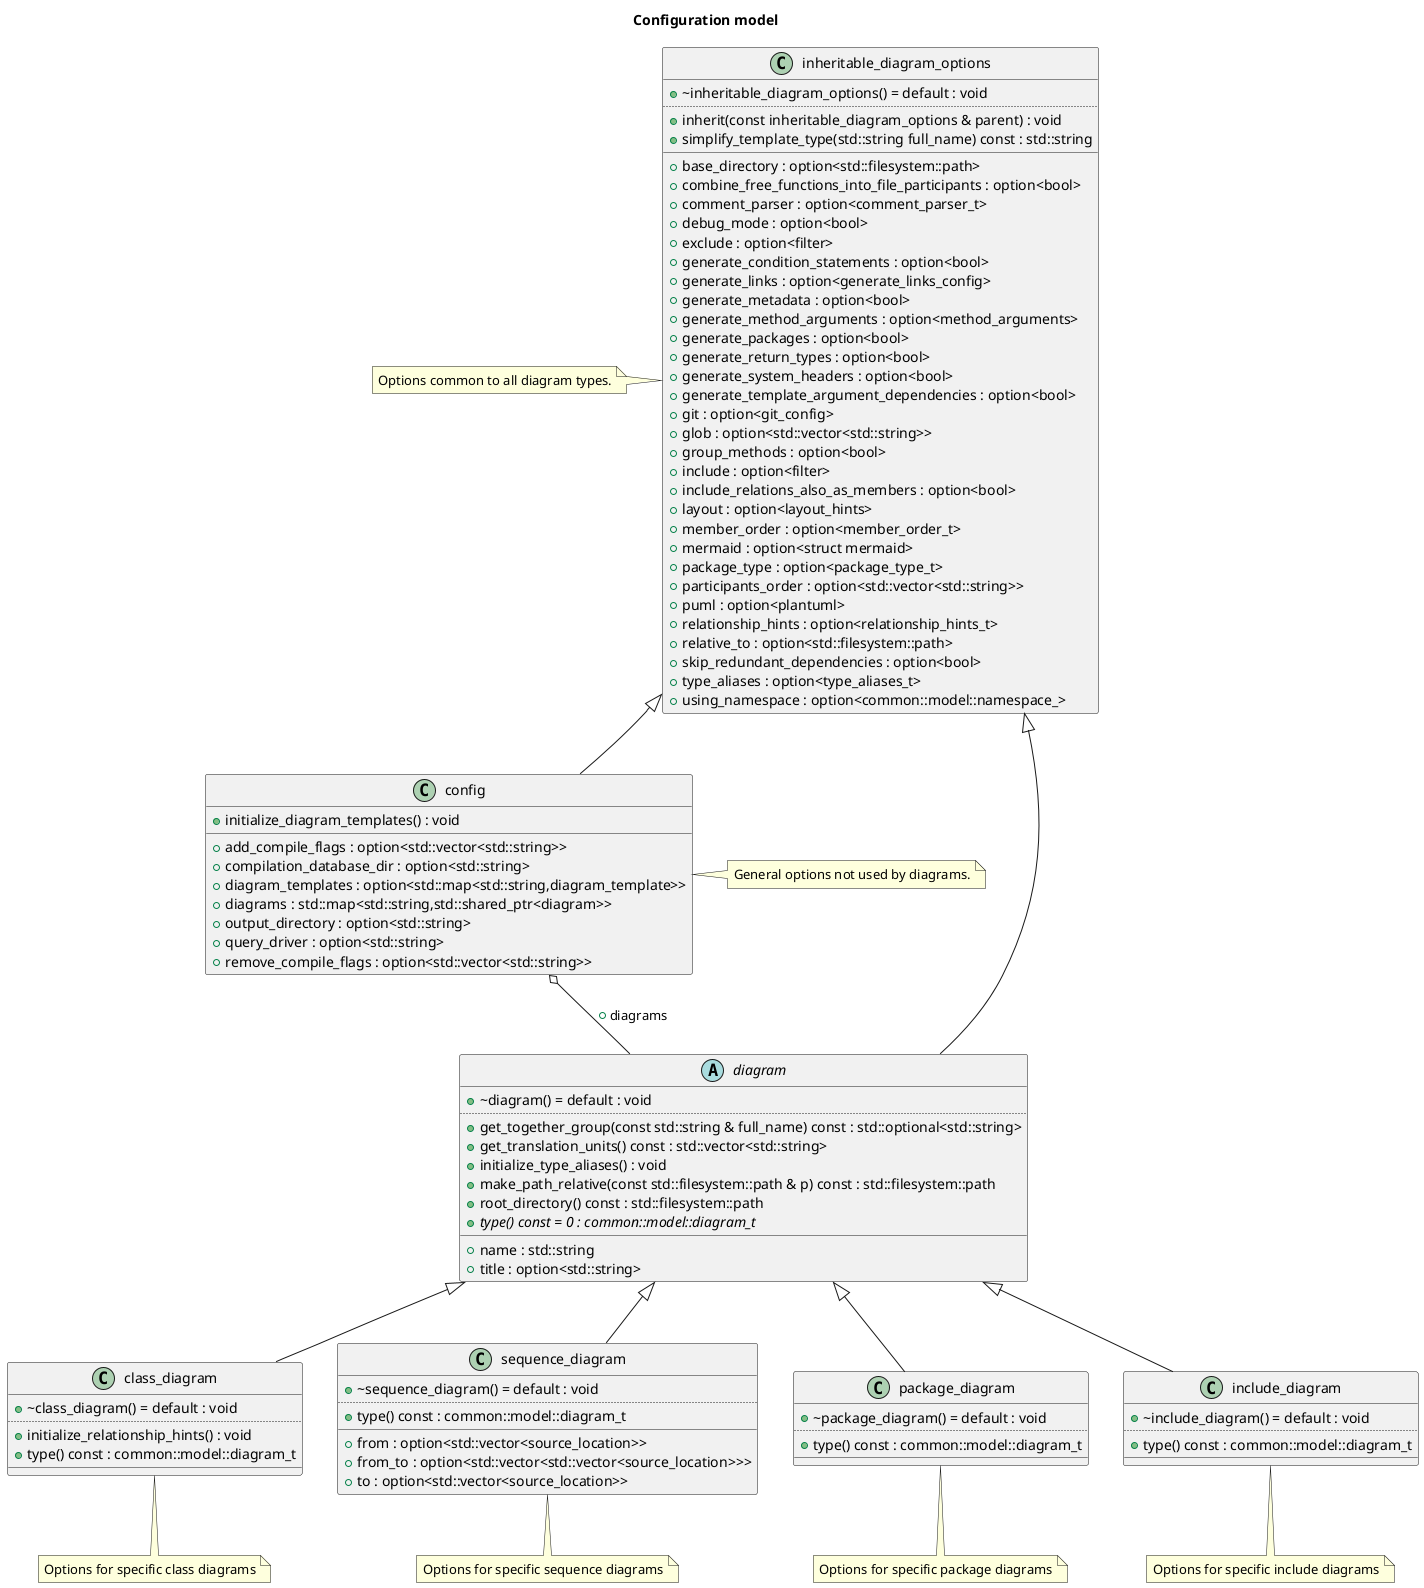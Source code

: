 @startuml
title Configuration model
class "inheritable_diagram_options" as C_0000120779063265662583
class C_0000120779063265662583 [[structclanguml_1_1config_1_1inheritable__diagram__options.html{Represents subset of inheritable configuration options}]] {
+~inheritable_diagram_options() = default : void [[[{~inheritable_diagram_options}]]]
..
+inherit(const inheritable_diagram_options & parent) : void [[[{inherit}]]]
+simplify_template_type(std::string full_name) const : std::string [[[{simplify_template_type}]]]
__
+base_directory : option<std::filesystem::path> [[[{base_directory}]]]
+combine_free_functions_into_file_participants : option<bool> [[[{combine_free_functions_into_file_participants}]]]
+comment_parser : option<comment_parser_t> [[[{comment_parser}]]]
+debug_mode : option<bool> [[[{debug_mode}]]]
+exclude : option<filter> [[[{exclude}]]]
+generate_condition_statements : option<bool> [[[{generate_condition_statements}]]]
+generate_links : option<generate_links_config> [[[{generate_links}]]]
+generate_metadata : option<bool> [[[{generate_metadata}]]]
+generate_method_arguments : option<method_arguments> [[[{generate_method_arguments}]]]
+generate_packages : option<bool> [[[{generate_packages}]]]
+generate_return_types : option<bool> [[[{generate_return_types}]]]
+generate_system_headers : option<bool> [[[{generate_system_headers}]]]
+generate_template_argument_dependencies : option<bool> [[[{generate_template_argument_dependencies}]]]
+git : option<git_config> [[[{git}]]]
+glob : option<std::vector<std::string>> [[[{glob}]]]
+group_methods : option<bool> [[[{group_methods}]]]
+include : option<filter> [[[{include}]]]
+include_relations_also_as_members : option<bool> [[[{include_relations_also_as_members}]]]
+layout : option<layout_hints> [[[{layout}]]]
+member_order : option<member_order_t> [[[{member_order}]]]
+mermaid : option<struct mermaid> [[[{mermaid}]]]
+package_type : option<package_type_t> [[[{package_type}]]]
+participants_order : option<std::vector<std::string>> [[[{participants_order}]]]
+puml : option<plantuml> [[[{puml}]]]
+relationship_hints : option<relationship_hints_t> [[[{relationship_hints}]]]
+relative_to : option<std::filesystem::path> [[[{relative_to}]]]
+skip_redundant_dependencies : option<bool> [[[{skip_redundant_dependencies}]]]
+type_aliases : option<type_aliases_t> [[[{type_aliases}]]]
+using_namespace : option<common::model::namespace_> [[[{using_namespace}]]]
}
abstract "diagram" as C_0000400244097365422548
abstract C_0000400244097365422548 [[structclanguml_1_1config_1_1diagram.html{Common diagram configuration type}]] {
+~diagram() = default : void [[[{~diagram}]]]
..
+get_together_group(const std::string & full_name) const : std::optional<std::string> [[[{get_together_group}]]]
+get_translation_units() const : std::vector<std::string> [[[{Returns list of translation unit paths}]]]
+initialize_type_aliases() : void [[[{Initialize predefined set of C++ type aliases}]]]
+make_path_relative(const std::filesystem::path & p) const : std::filesystem::path [[[{Make path relative to the `relative_to` config option}]]]
+root_directory() const : std::filesystem::path [[[{Returns absolute path of the `relative_to` option}]]]
{abstract} +type() const = 0 : common::model::diagram_t [[[{type}]]]
__
+name : std::string [[[{name}]]]
+title : option<std::string> [[[{title}]]]
}
class "class_diagram" as C_0000315821915147252995
class C_0000315821915147252995 [[structclanguml_1_1config_1_1class__diagram.html{Class diagram configuration}]] {
+~class_diagram() = default : void [[[{~class_diagram}]]]
..
+initialize_relationship_hints() : void [[[{initialize_relationship_hints}]]]
+type() const : common::model::diagram_t [[[{type}]]]
__
}
class "sequence_diagram" as C_0002069553655160139136
class C_0002069553655160139136 [[structclanguml_1_1config_1_1sequence__diagram.html{Sequence diagram configuration}]] {
+~sequence_diagram() = default : void [[[{~sequence_diagram}]]]
..
+type() const : common::model::diagram_t [[[{type}]]]
__
+from : option<std::vector<source_location>> [[[{from}]]]
+from_to : option<std::vector<std::vector<source_location>>> [[[{from_to}]]]
+to : option<std::vector<source_location>> [[[{to}]]]
}
class "package_diagram" as C_0002030177163277970590
class C_0002030177163277970590 [[structclanguml_1_1config_1_1package__diagram.html{Package diagram configuration}]] {
+~package_diagram() = default : void [[[{~package_diagram}]]]
..
+type() const : common::model::diagram_t [[[{type}]]]
__
}
class "include_diagram" as C_0000509333813868966475
class C_0000509333813868966475 [[structclanguml_1_1config_1_1include__diagram.html{Include diagram configuration}]] {
+~include_diagram() = default : void [[[{~include_diagram}]]]
..
+type() const : common::model::diagram_t [[[{type}]]]
__
}
class "config" as C_0000893743909513410599
class C_0000893743909513410599 [[structclanguml_1_1config_1_1config.html{Represents entire configuration file}]] {
+initialize_diagram_templates() : void [[[{initialize_diagram_templates}]]]
__
+add_compile_flags : option<std::vector<std::string>> [[[{add_compile_flags}]]]
+compilation_database_dir : option<std::string> [[[{compilation_database_dir}]]]
+diagram_templates : option<std::map<std::string,diagram_template>> [[[{diagram_templates}]]]
+diagrams : std::map<std::string,std::shared_ptr<diagram>> [[[{diagrams}]]]
+output_directory : option<std::string> [[[{output_directory}]]]
+query_driver : option<std::string> [[[{query_driver}]]]
+remove_compile_flags : option<std::vector<std::string>> [[[{remove_compile_flags}]]]
}
C_0000120779063265662583 <|-- C_0000400244097365422548
C_0000400244097365422548 <|-- C_0000315821915147252995
C_0000400244097365422548 <|-- C_0002069553655160139136
C_0000400244097365422548 <|-- C_0002030177163277970590
C_0000400244097365422548 <|-- C_0000509333813868966475
C_0000893743909513410599 o-- C_0000400244097365422548 : +diagrams
C_0000120779063265662583 <|-- C_0000893743909513410599
note left of C_0000120779063265662583: Options common to all diagram types.
note right of C_0000893743909513410599: General options not used by diagrams.
note bottom of C_0000315821915147252995: Options for specific class diagrams
note bottom of C_0002069553655160139136: Options for specific sequence diagrams
note bottom of C_0002030177163277970590: Options for specific package diagrams
note bottom of C_0000509333813868966475: Options for specific include diagrams

'Generated with clang-uml, version 0.4.0-7-g8a6b497
'LLVM version Ubuntu clang version 16.0.6 (++20230710042027+7cbf1a259152-1~exp1~20230710162048.105)
@enduml
